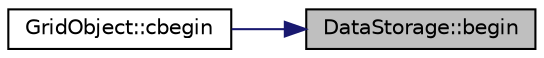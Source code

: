 digraph "DataStorage::begin"
{
 // LATEX_PDF_SIZE
  edge [fontname="Helvetica",fontsize="10",labelfontname="Helvetica",labelfontsize="10"];
  node [fontname="Helvetica",fontsize="10",shape=record];
  rankdir="RL";
  Node1 [label="DataStorage::begin",height=0.2,width=0.4,color="black", fillcolor="grey75", style="filled", fontcolor="black",tooltip=" "];
  Node1 -> Node2 [dir="back",color="midnightblue",fontsize="10",style="solid",fontname="Helvetica"];
  Node2 [label="GridObject::cbegin",height=0.2,width=0.4,color="black", fillcolor="white", style="filled",URL="$class_grid_object.html#ad309ae131fb9bc41f8964e637605c662",tooltip=" "];
}
